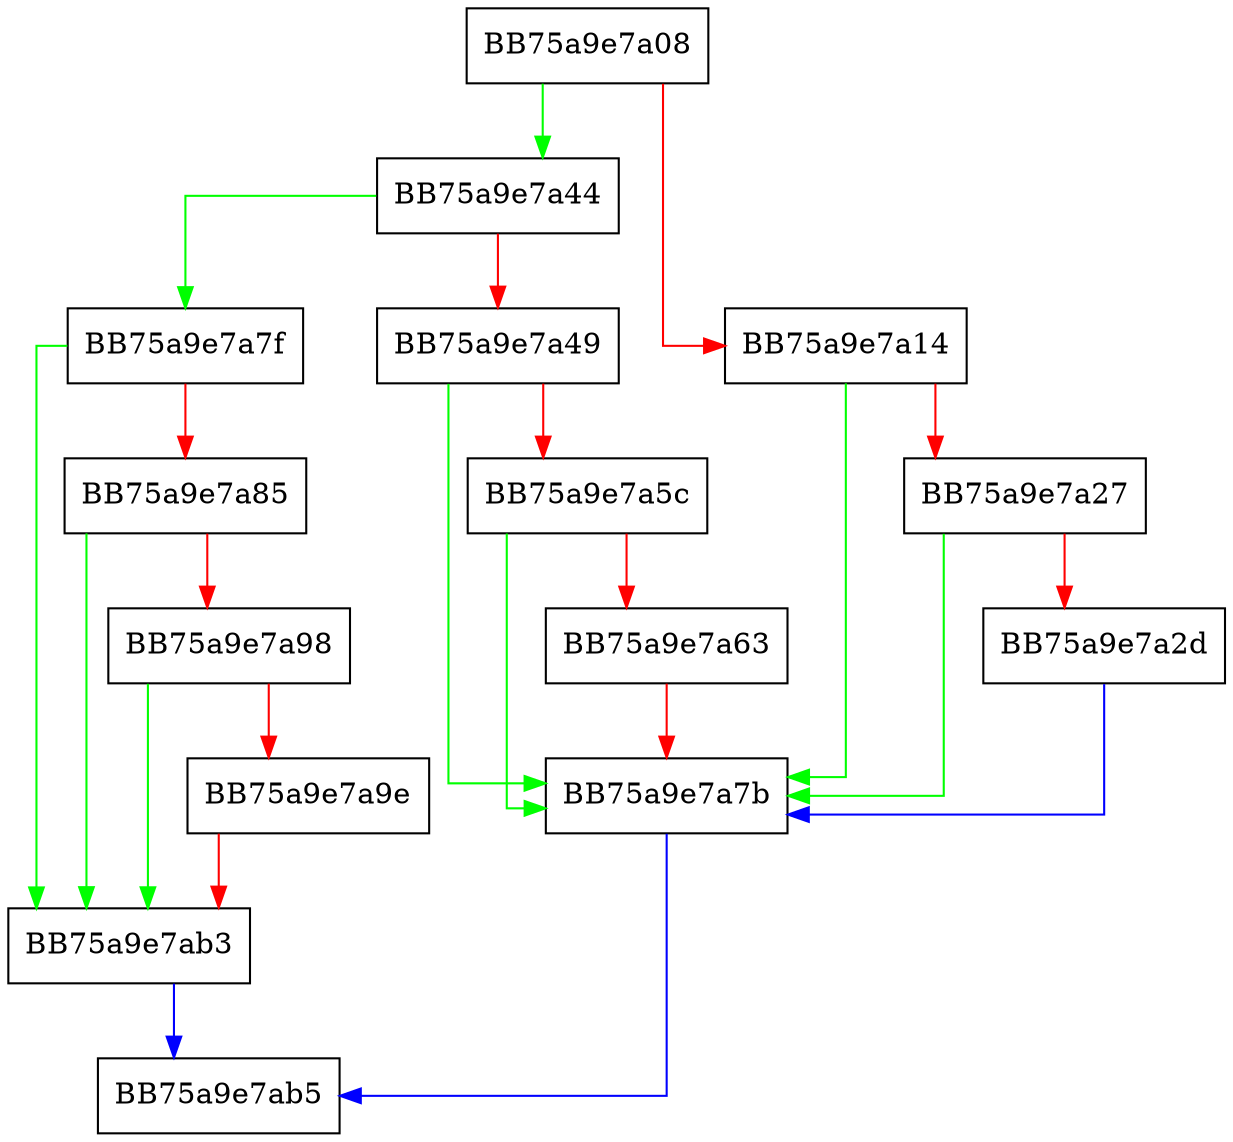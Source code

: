 digraph IsValidWideCharBuffer {
  node [shape="box"];
  graph [splines=ortho];
  BB75a9e7a08 -> BB75a9e7a44 [color="green"];
  BB75a9e7a08 -> BB75a9e7a14 [color="red"];
  BB75a9e7a14 -> BB75a9e7a7b [color="green"];
  BB75a9e7a14 -> BB75a9e7a27 [color="red"];
  BB75a9e7a27 -> BB75a9e7a7b [color="green"];
  BB75a9e7a27 -> BB75a9e7a2d [color="red"];
  BB75a9e7a2d -> BB75a9e7a7b [color="blue"];
  BB75a9e7a44 -> BB75a9e7a7f [color="green"];
  BB75a9e7a44 -> BB75a9e7a49 [color="red"];
  BB75a9e7a49 -> BB75a9e7a7b [color="green"];
  BB75a9e7a49 -> BB75a9e7a5c [color="red"];
  BB75a9e7a5c -> BB75a9e7a7b [color="green"];
  BB75a9e7a5c -> BB75a9e7a63 [color="red"];
  BB75a9e7a63 -> BB75a9e7a7b [color="red"];
  BB75a9e7a7b -> BB75a9e7ab5 [color="blue"];
  BB75a9e7a7f -> BB75a9e7ab3 [color="green"];
  BB75a9e7a7f -> BB75a9e7a85 [color="red"];
  BB75a9e7a85 -> BB75a9e7ab3 [color="green"];
  BB75a9e7a85 -> BB75a9e7a98 [color="red"];
  BB75a9e7a98 -> BB75a9e7ab3 [color="green"];
  BB75a9e7a98 -> BB75a9e7a9e [color="red"];
  BB75a9e7a9e -> BB75a9e7ab3 [color="red"];
  BB75a9e7ab3 -> BB75a9e7ab5 [color="blue"];
}